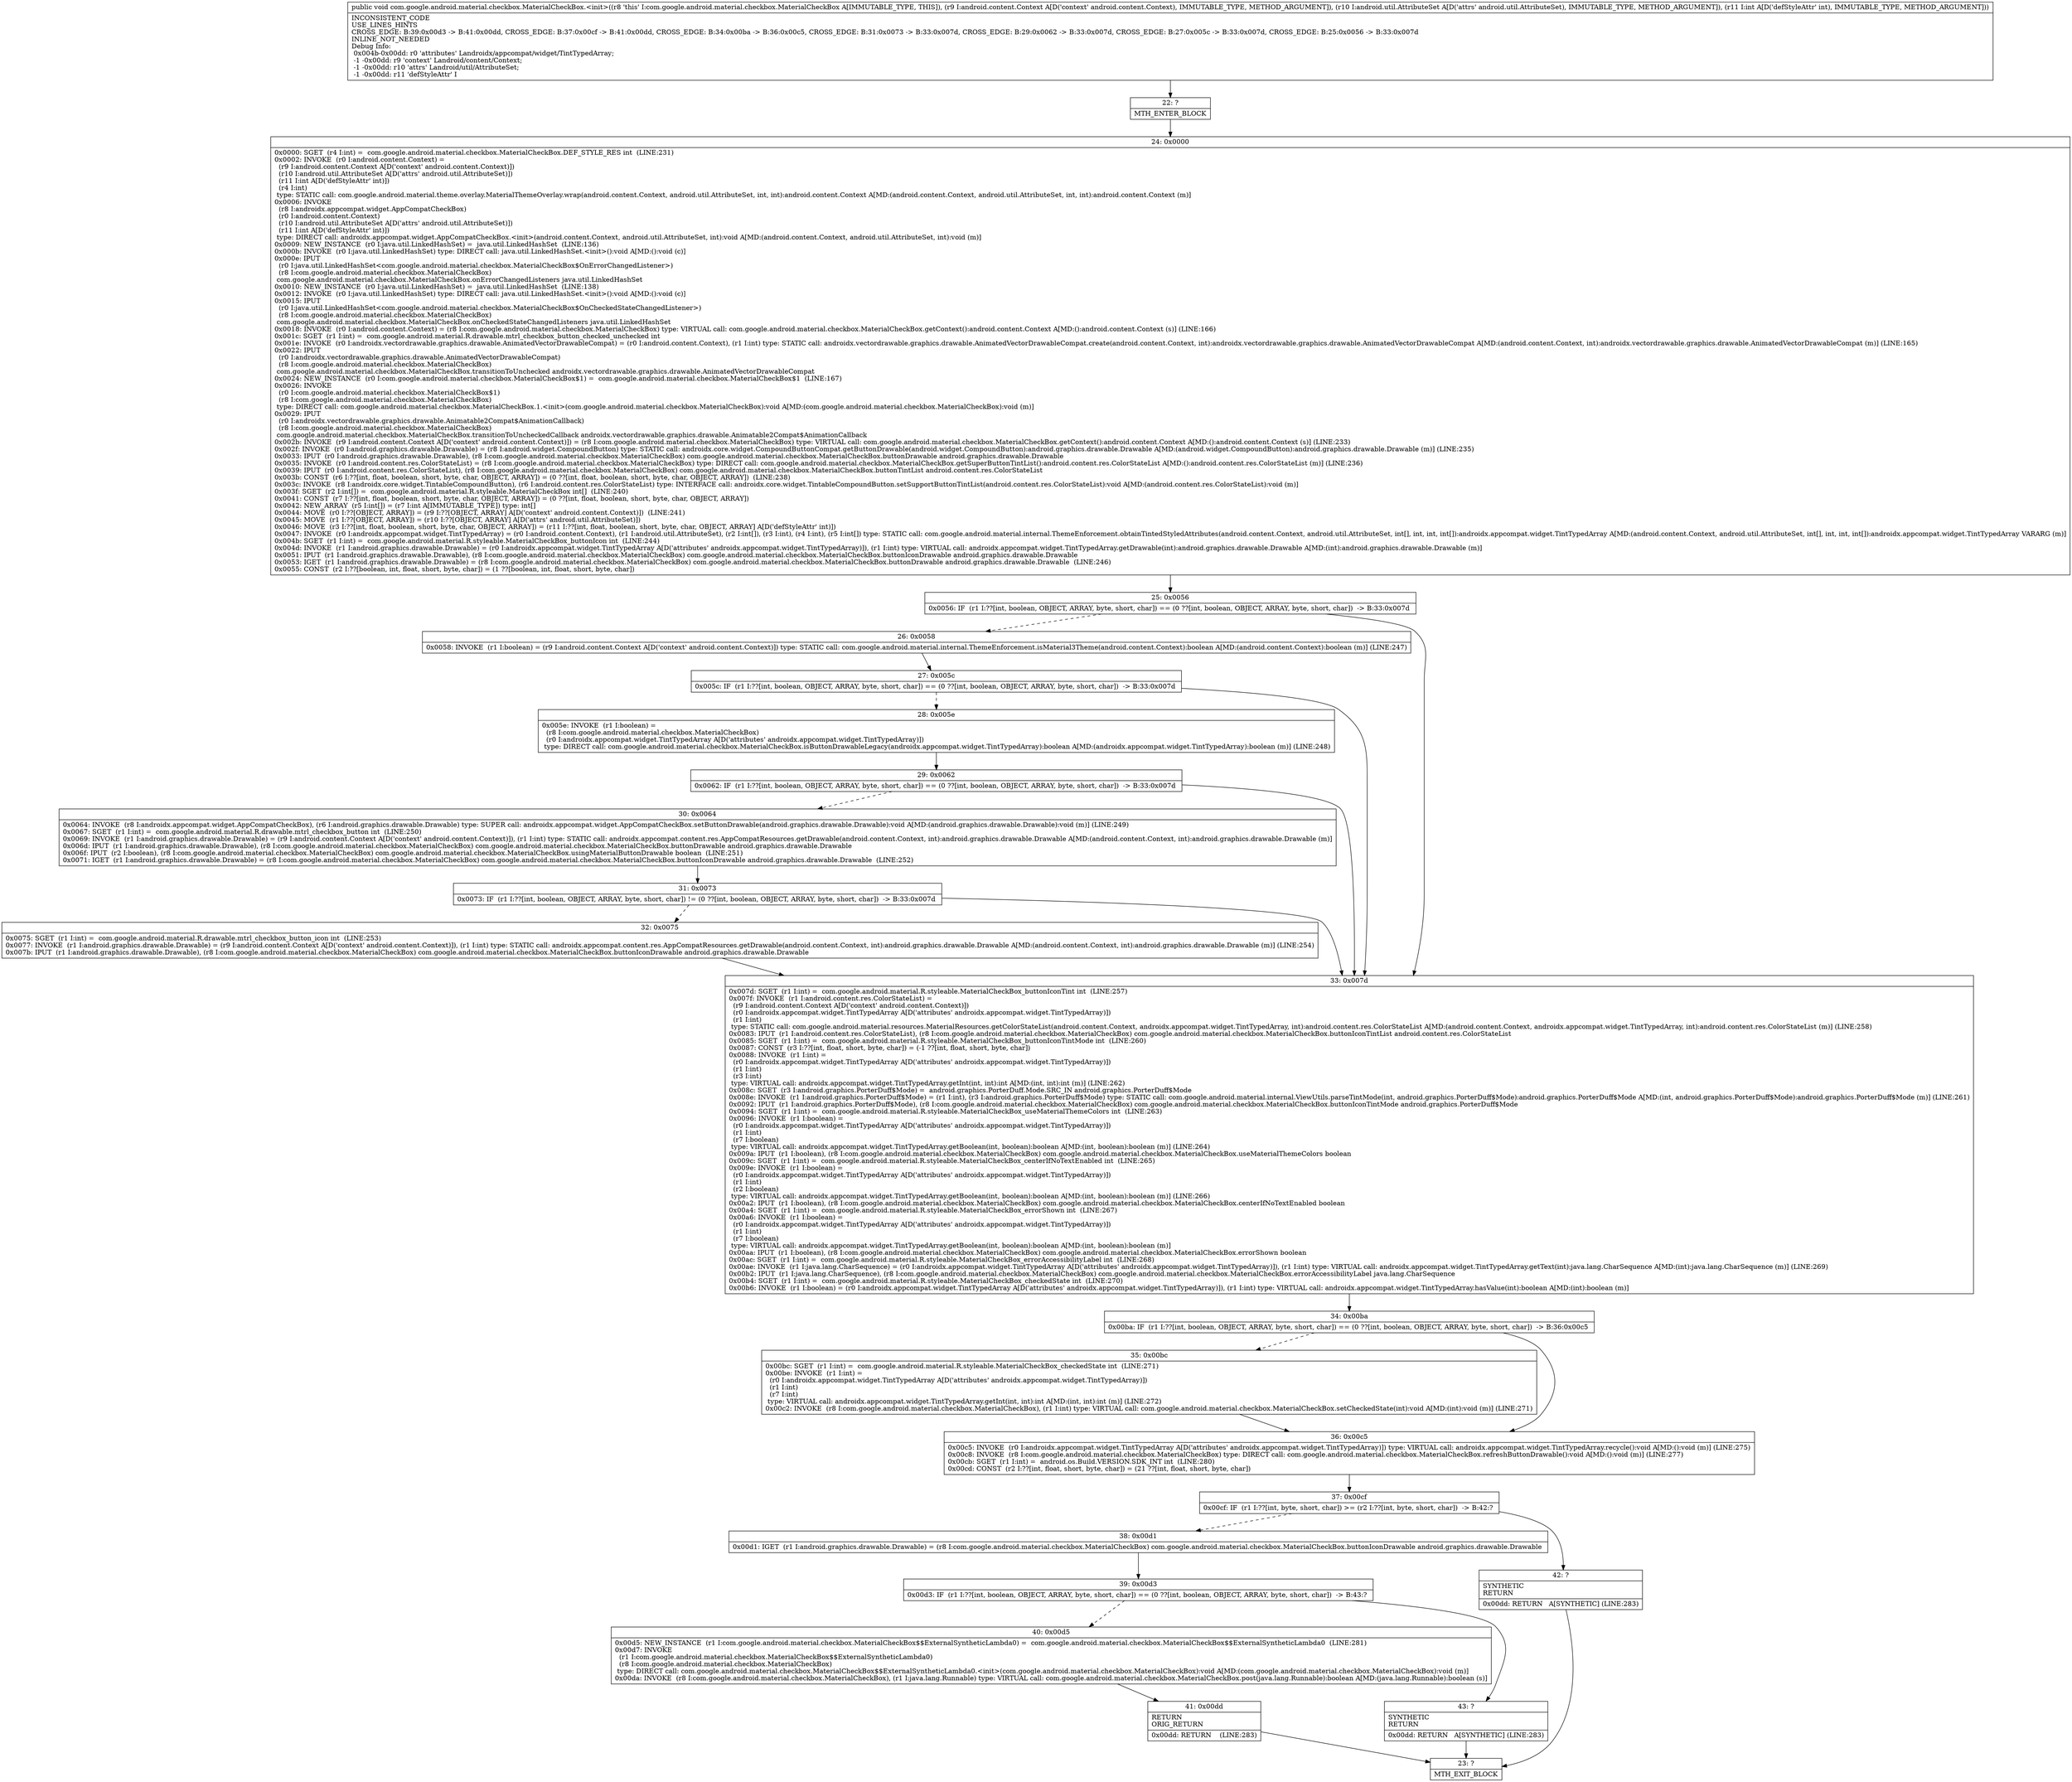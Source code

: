 digraph "CFG forcom.google.android.material.checkbox.MaterialCheckBox.\<init\>(Landroid\/content\/Context;Landroid\/util\/AttributeSet;I)V" {
Node_22 [shape=record,label="{22\:\ ?|MTH_ENTER_BLOCK\l}"];
Node_24 [shape=record,label="{24\:\ 0x0000|0x0000: SGET  (r4 I:int) =  com.google.android.material.checkbox.MaterialCheckBox.DEF_STYLE_RES int  (LINE:231)\l0x0002: INVOKE  (r0 I:android.content.Context) = \l  (r9 I:android.content.Context A[D('context' android.content.Context)])\l  (r10 I:android.util.AttributeSet A[D('attrs' android.util.AttributeSet)])\l  (r11 I:int A[D('defStyleAttr' int)])\l  (r4 I:int)\l type: STATIC call: com.google.android.material.theme.overlay.MaterialThemeOverlay.wrap(android.content.Context, android.util.AttributeSet, int, int):android.content.Context A[MD:(android.content.Context, android.util.AttributeSet, int, int):android.content.Context (m)]\l0x0006: INVOKE  \l  (r8 I:androidx.appcompat.widget.AppCompatCheckBox)\l  (r0 I:android.content.Context)\l  (r10 I:android.util.AttributeSet A[D('attrs' android.util.AttributeSet)])\l  (r11 I:int A[D('defStyleAttr' int)])\l type: DIRECT call: androidx.appcompat.widget.AppCompatCheckBox.\<init\>(android.content.Context, android.util.AttributeSet, int):void A[MD:(android.content.Context, android.util.AttributeSet, int):void (m)]\l0x0009: NEW_INSTANCE  (r0 I:java.util.LinkedHashSet) =  java.util.LinkedHashSet  (LINE:136)\l0x000b: INVOKE  (r0 I:java.util.LinkedHashSet) type: DIRECT call: java.util.LinkedHashSet.\<init\>():void A[MD:():void (c)]\l0x000e: IPUT  \l  (r0 I:java.util.LinkedHashSet\<com.google.android.material.checkbox.MaterialCheckBox$OnErrorChangedListener\>)\l  (r8 I:com.google.android.material.checkbox.MaterialCheckBox)\l com.google.android.material.checkbox.MaterialCheckBox.onErrorChangedListeners java.util.LinkedHashSet \l0x0010: NEW_INSTANCE  (r0 I:java.util.LinkedHashSet) =  java.util.LinkedHashSet  (LINE:138)\l0x0012: INVOKE  (r0 I:java.util.LinkedHashSet) type: DIRECT call: java.util.LinkedHashSet.\<init\>():void A[MD:():void (c)]\l0x0015: IPUT  \l  (r0 I:java.util.LinkedHashSet\<com.google.android.material.checkbox.MaterialCheckBox$OnCheckedStateChangedListener\>)\l  (r8 I:com.google.android.material.checkbox.MaterialCheckBox)\l com.google.android.material.checkbox.MaterialCheckBox.onCheckedStateChangedListeners java.util.LinkedHashSet \l0x0018: INVOKE  (r0 I:android.content.Context) = (r8 I:com.google.android.material.checkbox.MaterialCheckBox) type: VIRTUAL call: com.google.android.material.checkbox.MaterialCheckBox.getContext():android.content.Context A[MD:():android.content.Context (s)] (LINE:166)\l0x001c: SGET  (r1 I:int) =  com.google.android.material.R.drawable.mtrl_checkbox_button_checked_unchecked int \l0x001e: INVOKE  (r0 I:androidx.vectordrawable.graphics.drawable.AnimatedVectorDrawableCompat) = (r0 I:android.content.Context), (r1 I:int) type: STATIC call: androidx.vectordrawable.graphics.drawable.AnimatedVectorDrawableCompat.create(android.content.Context, int):androidx.vectordrawable.graphics.drawable.AnimatedVectorDrawableCompat A[MD:(android.content.Context, int):androidx.vectordrawable.graphics.drawable.AnimatedVectorDrawableCompat (m)] (LINE:165)\l0x0022: IPUT  \l  (r0 I:androidx.vectordrawable.graphics.drawable.AnimatedVectorDrawableCompat)\l  (r8 I:com.google.android.material.checkbox.MaterialCheckBox)\l com.google.android.material.checkbox.MaterialCheckBox.transitionToUnchecked androidx.vectordrawable.graphics.drawable.AnimatedVectorDrawableCompat \l0x0024: NEW_INSTANCE  (r0 I:com.google.android.material.checkbox.MaterialCheckBox$1) =  com.google.android.material.checkbox.MaterialCheckBox$1  (LINE:167)\l0x0026: INVOKE  \l  (r0 I:com.google.android.material.checkbox.MaterialCheckBox$1)\l  (r8 I:com.google.android.material.checkbox.MaterialCheckBox)\l type: DIRECT call: com.google.android.material.checkbox.MaterialCheckBox.1.\<init\>(com.google.android.material.checkbox.MaterialCheckBox):void A[MD:(com.google.android.material.checkbox.MaterialCheckBox):void (m)]\l0x0029: IPUT  \l  (r0 I:androidx.vectordrawable.graphics.drawable.Animatable2Compat$AnimationCallback)\l  (r8 I:com.google.android.material.checkbox.MaterialCheckBox)\l com.google.android.material.checkbox.MaterialCheckBox.transitionToUncheckedCallback androidx.vectordrawable.graphics.drawable.Animatable2Compat$AnimationCallback \l0x002b: INVOKE  (r9 I:android.content.Context A[D('context' android.content.Context)]) = (r8 I:com.google.android.material.checkbox.MaterialCheckBox) type: VIRTUAL call: com.google.android.material.checkbox.MaterialCheckBox.getContext():android.content.Context A[MD:():android.content.Context (s)] (LINE:233)\l0x002f: INVOKE  (r0 I:android.graphics.drawable.Drawable) = (r8 I:android.widget.CompoundButton) type: STATIC call: androidx.core.widget.CompoundButtonCompat.getButtonDrawable(android.widget.CompoundButton):android.graphics.drawable.Drawable A[MD:(android.widget.CompoundButton):android.graphics.drawable.Drawable (m)] (LINE:235)\l0x0033: IPUT  (r0 I:android.graphics.drawable.Drawable), (r8 I:com.google.android.material.checkbox.MaterialCheckBox) com.google.android.material.checkbox.MaterialCheckBox.buttonDrawable android.graphics.drawable.Drawable \l0x0035: INVOKE  (r0 I:android.content.res.ColorStateList) = (r8 I:com.google.android.material.checkbox.MaterialCheckBox) type: DIRECT call: com.google.android.material.checkbox.MaterialCheckBox.getSuperButtonTintList():android.content.res.ColorStateList A[MD:():android.content.res.ColorStateList (m)] (LINE:236)\l0x0039: IPUT  (r0 I:android.content.res.ColorStateList), (r8 I:com.google.android.material.checkbox.MaterialCheckBox) com.google.android.material.checkbox.MaterialCheckBox.buttonTintList android.content.res.ColorStateList \l0x003b: CONST  (r6 I:??[int, float, boolean, short, byte, char, OBJECT, ARRAY]) = (0 ??[int, float, boolean, short, byte, char, OBJECT, ARRAY])  (LINE:238)\l0x003c: INVOKE  (r8 I:androidx.core.widget.TintableCompoundButton), (r6 I:android.content.res.ColorStateList) type: INTERFACE call: androidx.core.widget.TintableCompoundButton.setSupportButtonTintList(android.content.res.ColorStateList):void A[MD:(android.content.res.ColorStateList):void (m)]\l0x003f: SGET  (r2 I:int[]) =  com.google.android.material.R.styleable.MaterialCheckBox int[]  (LINE:240)\l0x0041: CONST  (r7 I:??[int, float, boolean, short, byte, char, OBJECT, ARRAY]) = (0 ??[int, float, boolean, short, byte, char, OBJECT, ARRAY]) \l0x0042: NEW_ARRAY  (r5 I:int[]) = (r7 I:int A[IMMUTABLE_TYPE]) type: int[] \l0x0044: MOVE  (r0 I:??[OBJECT, ARRAY]) = (r9 I:??[OBJECT, ARRAY] A[D('context' android.content.Context)])  (LINE:241)\l0x0045: MOVE  (r1 I:??[OBJECT, ARRAY]) = (r10 I:??[OBJECT, ARRAY] A[D('attrs' android.util.AttributeSet)]) \l0x0046: MOVE  (r3 I:??[int, float, boolean, short, byte, char, OBJECT, ARRAY]) = (r11 I:??[int, float, boolean, short, byte, char, OBJECT, ARRAY] A[D('defStyleAttr' int)]) \l0x0047: INVOKE  (r0 I:androidx.appcompat.widget.TintTypedArray) = (r0 I:android.content.Context), (r1 I:android.util.AttributeSet), (r2 I:int[]), (r3 I:int), (r4 I:int), (r5 I:int[]) type: STATIC call: com.google.android.material.internal.ThemeEnforcement.obtainTintedStyledAttributes(android.content.Context, android.util.AttributeSet, int[], int, int, int[]):androidx.appcompat.widget.TintTypedArray A[MD:(android.content.Context, android.util.AttributeSet, int[], int, int, int[]):androidx.appcompat.widget.TintTypedArray VARARG (m)]\l0x004b: SGET  (r1 I:int) =  com.google.android.material.R.styleable.MaterialCheckBox_buttonIcon int  (LINE:244)\l0x004d: INVOKE  (r1 I:android.graphics.drawable.Drawable) = (r0 I:androidx.appcompat.widget.TintTypedArray A[D('attributes' androidx.appcompat.widget.TintTypedArray)]), (r1 I:int) type: VIRTUAL call: androidx.appcompat.widget.TintTypedArray.getDrawable(int):android.graphics.drawable.Drawable A[MD:(int):android.graphics.drawable.Drawable (m)]\l0x0051: IPUT  (r1 I:android.graphics.drawable.Drawable), (r8 I:com.google.android.material.checkbox.MaterialCheckBox) com.google.android.material.checkbox.MaterialCheckBox.buttonIconDrawable android.graphics.drawable.Drawable \l0x0053: IGET  (r1 I:android.graphics.drawable.Drawable) = (r8 I:com.google.android.material.checkbox.MaterialCheckBox) com.google.android.material.checkbox.MaterialCheckBox.buttonDrawable android.graphics.drawable.Drawable  (LINE:246)\l0x0055: CONST  (r2 I:??[boolean, int, float, short, byte, char]) = (1 ??[boolean, int, float, short, byte, char]) \l}"];
Node_25 [shape=record,label="{25\:\ 0x0056|0x0056: IF  (r1 I:??[int, boolean, OBJECT, ARRAY, byte, short, char]) == (0 ??[int, boolean, OBJECT, ARRAY, byte, short, char])  \-\> B:33:0x007d \l}"];
Node_26 [shape=record,label="{26\:\ 0x0058|0x0058: INVOKE  (r1 I:boolean) = (r9 I:android.content.Context A[D('context' android.content.Context)]) type: STATIC call: com.google.android.material.internal.ThemeEnforcement.isMaterial3Theme(android.content.Context):boolean A[MD:(android.content.Context):boolean (m)] (LINE:247)\l}"];
Node_27 [shape=record,label="{27\:\ 0x005c|0x005c: IF  (r1 I:??[int, boolean, OBJECT, ARRAY, byte, short, char]) == (0 ??[int, boolean, OBJECT, ARRAY, byte, short, char])  \-\> B:33:0x007d \l}"];
Node_28 [shape=record,label="{28\:\ 0x005e|0x005e: INVOKE  (r1 I:boolean) = \l  (r8 I:com.google.android.material.checkbox.MaterialCheckBox)\l  (r0 I:androidx.appcompat.widget.TintTypedArray A[D('attributes' androidx.appcompat.widget.TintTypedArray)])\l type: DIRECT call: com.google.android.material.checkbox.MaterialCheckBox.isButtonDrawableLegacy(androidx.appcompat.widget.TintTypedArray):boolean A[MD:(androidx.appcompat.widget.TintTypedArray):boolean (m)] (LINE:248)\l}"];
Node_29 [shape=record,label="{29\:\ 0x0062|0x0062: IF  (r1 I:??[int, boolean, OBJECT, ARRAY, byte, short, char]) == (0 ??[int, boolean, OBJECT, ARRAY, byte, short, char])  \-\> B:33:0x007d \l}"];
Node_30 [shape=record,label="{30\:\ 0x0064|0x0064: INVOKE  (r8 I:androidx.appcompat.widget.AppCompatCheckBox), (r6 I:android.graphics.drawable.Drawable) type: SUPER call: androidx.appcompat.widget.AppCompatCheckBox.setButtonDrawable(android.graphics.drawable.Drawable):void A[MD:(android.graphics.drawable.Drawable):void (m)] (LINE:249)\l0x0067: SGET  (r1 I:int) =  com.google.android.material.R.drawable.mtrl_checkbox_button int  (LINE:250)\l0x0069: INVOKE  (r1 I:android.graphics.drawable.Drawable) = (r9 I:android.content.Context A[D('context' android.content.Context)]), (r1 I:int) type: STATIC call: androidx.appcompat.content.res.AppCompatResources.getDrawable(android.content.Context, int):android.graphics.drawable.Drawable A[MD:(android.content.Context, int):android.graphics.drawable.Drawable (m)]\l0x006d: IPUT  (r1 I:android.graphics.drawable.Drawable), (r8 I:com.google.android.material.checkbox.MaterialCheckBox) com.google.android.material.checkbox.MaterialCheckBox.buttonDrawable android.graphics.drawable.Drawable \l0x006f: IPUT  (r2 I:boolean), (r8 I:com.google.android.material.checkbox.MaterialCheckBox) com.google.android.material.checkbox.MaterialCheckBox.usingMaterialButtonDrawable boolean  (LINE:251)\l0x0071: IGET  (r1 I:android.graphics.drawable.Drawable) = (r8 I:com.google.android.material.checkbox.MaterialCheckBox) com.google.android.material.checkbox.MaterialCheckBox.buttonIconDrawable android.graphics.drawable.Drawable  (LINE:252)\l}"];
Node_31 [shape=record,label="{31\:\ 0x0073|0x0073: IF  (r1 I:??[int, boolean, OBJECT, ARRAY, byte, short, char]) != (0 ??[int, boolean, OBJECT, ARRAY, byte, short, char])  \-\> B:33:0x007d \l}"];
Node_32 [shape=record,label="{32\:\ 0x0075|0x0075: SGET  (r1 I:int) =  com.google.android.material.R.drawable.mtrl_checkbox_button_icon int  (LINE:253)\l0x0077: INVOKE  (r1 I:android.graphics.drawable.Drawable) = (r9 I:android.content.Context A[D('context' android.content.Context)]), (r1 I:int) type: STATIC call: androidx.appcompat.content.res.AppCompatResources.getDrawable(android.content.Context, int):android.graphics.drawable.Drawable A[MD:(android.content.Context, int):android.graphics.drawable.Drawable (m)] (LINE:254)\l0x007b: IPUT  (r1 I:android.graphics.drawable.Drawable), (r8 I:com.google.android.material.checkbox.MaterialCheckBox) com.google.android.material.checkbox.MaterialCheckBox.buttonIconDrawable android.graphics.drawable.Drawable \l}"];
Node_33 [shape=record,label="{33\:\ 0x007d|0x007d: SGET  (r1 I:int) =  com.google.android.material.R.styleable.MaterialCheckBox_buttonIconTint int  (LINE:257)\l0x007f: INVOKE  (r1 I:android.content.res.ColorStateList) = \l  (r9 I:android.content.Context A[D('context' android.content.Context)])\l  (r0 I:androidx.appcompat.widget.TintTypedArray A[D('attributes' androidx.appcompat.widget.TintTypedArray)])\l  (r1 I:int)\l type: STATIC call: com.google.android.material.resources.MaterialResources.getColorStateList(android.content.Context, androidx.appcompat.widget.TintTypedArray, int):android.content.res.ColorStateList A[MD:(android.content.Context, androidx.appcompat.widget.TintTypedArray, int):android.content.res.ColorStateList (m)] (LINE:258)\l0x0083: IPUT  (r1 I:android.content.res.ColorStateList), (r8 I:com.google.android.material.checkbox.MaterialCheckBox) com.google.android.material.checkbox.MaterialCheckBox.buttonIconTintList android.content.res.ColorStateList \l0x0085: SGET  (r1 I:int) =  com.google.android.material.R.styleable.MaterialCheckBox_buttonIconTintMode int  (LINE:260)\l0x0087: CONST  (r3 I:??[int, float, short, byte, char]) = (\-1 ??[int, float, short, byte, char]) \l0x0088: INVOKE  (r1 I:int) = \l  (r0 I:androidx.appcompat.widget.TintTypedArray A[D('attributes' androidx.appcompat.widget.TintTypedArray)])\l  (r1 I:int)\l  (r3 I:int)\l type: VIRTUAL call: androidx.appcompat.widget.TintTypedArray.getInt(int, int):int A[MD:(int, int):int (m)] (LINE:262)\l0x008c: SGET  (r3 I:android.graphics.PorterDuff$Mode) =  android.graphics.PorterDuff.Mode.SRC_IN android.graphics.PorterDuff$Mode \l0x008e: INVOKE  (r1 I:android.graphics.PorterDuff$Mode) = (r1 I:int), (r3 I:android.graphics.PorterDuff$Mode) type: STATIC call: com.google.android.material.internal.ViewUtils.parseTintMode(int, android.graphics.PorterDuff$Mode):android.graphics.PorterDuff$Mode A[MD:(int, android.graphics.PorterDuff$Mode):android.graphics.PorterDuff$Mode (m)] (LINE:261)\l0x0092: IPUT  (r1 I:android.graphics.PorterDuff$Mode), (r8 I:com.google.android.material.checkbox.MaterialCheckBox) com.google.android.material.checkbox.MaterialCheckBox.buttonIconTintMode android.graphics.PorterDuff$Mode \l0x0094: SGET  (r1 I:int) =  com.google.android.material.R.styleable.MaterialCheckBox_useMaterialThemeColors int  (LINE:263)\l0x0096: INVOKE  (r1 I:boolean) = \l  (r0 I:androidx.appcompat.widget.TintTypedArray A[D('attributes' androidx.appcompat.widget.TintTypedArray)])\l  (r1 I:int)\l  (r7 I:boolean)\l type: VIRTUAL call: androidx.appcompat.widget.TintTypedArray.getBoolean(int, boolean):boolean A[MD:(int, boolean):boolean (m)] (LINE:264)\l0x009a: IPUT  (r1 I:boolean), (r8 I:com.google.android.material.checkbox.MaterialCheckBox) com.google.android.material.checkbox.MaterialCheckBox.useMaterialThemeColors boolean \l0x009c: SGET  (r1 I:int) =  com.google.android.material.R.styleable.MaterialCheckBox_centerIfNoTextEnabled int  (LINE:265)\l0x009e: INVOKE  (r1 I:boolean) = \l  (r0 I:androidx.appcompat.widget.TintTypedArray A[D('attributes' androidx.appcompat.widget.TintTypedArray)])\l  (r1 I:int)\l  (r2 I:boolean)\l type: VIRTUAL call: androidx.appcompat.widget.TintTypedArray.getBoolean(int, boolean):boolean A[MD:(int, boolean):boolean (m)] (LINE:266)\l0x00a2: IPUT  (r1 I:boolean), (r8 I:com.google.android.material.checkbox.MaterialCheckBox) com.google.android.material.checkbox.MaterialCheckBox.centerIfNoTextEnabled boolean \l0x00a4: SGET  (r1 I:int) =  com.google.android.material.R.styleable.MaterialCheckBox_errorShown int  (LINE:267)\l0x00a6: INVOKE  (r1 I:boolean) = \l  (r0 I:androidx.appcompat.widget.TintTypedArray A[D('attributes' androidx.appcompat.widget.TintTypedArray)])\l  (r1 I:int)\l  (r7 I:boolean)\l type: VIRTUAL call: androidx.appcompat.widget.TintTypedArray.getBoolean(int, boolean):boolean A[MD:(int, boolean):boolean (m)]\l0x00aa: IPUT  (r1 I:boolean), (r8 I:com.google.android.material.checkbox.MaterialCheckBox) com.google.android.material.checkbox.MaterialCheckBox.errorShown boolean \l0x00ac: SGET  (r1 I:int) =  com.google.android.material.R.styleable.MaterialCheckBox_errorAccessibilityLabel int  (LINE:268)\l0x00ae: INVOKE  (r1 I:java.lang.CharSequence) = (r0 I:androidx.appcompat.widget.TintTypedArray A[D('attributes' androidx.appcompat.widget.TintTypedArray)]), (r1 I:int) type: VIRTUAL call: androidx.appcompat.widget.TintTypedArray.getText(int):java.lang.CharSequence A[MD:(int):java.lang.CharSequence (m)] (LINE:269)\l0x00b2: IPUT  (r1 I:java.lang.CharSequence), (r8 I:com.google.android.material.checkbox.MaterialCheckBox) com.google.android.material.checkbox.MaterialCheckBox.errorAccessibilityLabel java.lang.CharSequence \l0x00b4: SGET  (r1 I:int) =  com.google.android.material.R.styleable.MaterialCheckBox_checkedState int  (LINE:270)\l0x00b6: INVOKE  (r1 I:boolean) = (r0 I:androidx.appcompat.widget.TintTypedArray A[D('attributes' androidx.appcompat.widget.TintTypedArray)]), (r1 I:int) type: VIRTUAL call: androidx.appcompat.widget.TintTypedArray.hasValue(int):boolean A[MD:(int):boolean (m)]\l}"];
Node_34 [shape=record,label="{34\:\ 0x00ba|0x00ba: IF  (r1 I:??[int, boolean, OBJECT, ARRAY, byte, short, char]) == (0 ??[int, boolean, OBJECT, ARRAY, byte, short, char])  \-\> B:36:0x00c5 \l}"];
Node_35 [shape=record,label="{35\:\ 0x00bc|0x00bc: SGET  (r1 I:int) =  com.google.android.material.R.styleable.MaterialCheckBox_checkedState int  (LINE:271)\l0x00be: INVOKE  (r1 I:int) = \l  (r0 I:androidx.appcompat.widget.TintTypedArray A[D('attributes' androidx.appcompat.widget.TintTypedArray)])\l  (r1 I:int)\l  (r7 I:int)\l type: VIRTUAL call: androidx.appcompat.widget.TintTypedArray.getInt(int, int):int A[MD:(int, int):int (m)] (LINE:272)\l0x00c2: INVOKE  (r8 I:com.google.android.material.checkbox.MaterialCheckBox), (r1 I:int) type: VIRTUAL call: com.google.android.material.checkbox.MaterialCheckBox.setCheckedState(int):void A[MD:(int):void (m)] (LINE:271)\l}"];
Node_36 [shape=record,label="{36\:\ 0x00c5|0x00c5: INVOKE  (r0 I:androidx.appcompat.widget.TintTypedArray A[D('attributes' androidx.appcompat.widget.TintTypedArray)]) type: VIRTUAL call: androidx.appcompat.widget.TintTypedArray.recycle():void A[MD:():void (m)] (LINE:275)\l0x00c8: INVOKE  (r8 I:com.google.android.material.checkbox.MaterialCheckBox) type: DIRECT call: com.google.android.material.checkbox.MaterialCheckBox.refreshButtonDrawable():void A[MD:():void (m)] (LINE:277)\l0x00cb: SGET  (r1 I:int) =  android.os.Build.VERSION.SDK_INT int  (LINE:280)\l0x00cd: CONST  (r2 I:??[int, float, short, byte, char]) = (21 ??[int, float, short, byte, char]) \l}"];
Node_37 [shape=record,label="{37\:\ 0x00cf|0x00cf: IF  (r1 I:??[int, byte, short, char]) \>= (r2 I:??[int, byte, short, char])  \-\> B:42:? \l}"];
Node_38 [shape=record,label="{38\:\ 0x00d1|0x00d1: IGET  (r1 I:android.graphics.drawable.Drawable) = (r8 I:com.google.android.material.checkbox.MaterialCheckBox) com.google.android.material.checkbox.MaterialCheckBox.buttonIconDrawable android.graphics.drawable.Drawable \l}"];
Node_39 [shape=record,label="{39\:\ 0x00d3|0x00d3: IF  (r1 I:??[int, boolean, OBJECT, ARRAY, byte, short, char]) == (0 ??[int, boolean, OBJECT, ARRAY, byte, short, char])  \-\> B:43:? \l}"];
Node_40 [shape=record,label="{40\:\ 0x00d5|0x00d5: NEW_INSTANCE  (r1 I:com.google.android.material.checkbox.MaterialCheckBox$$ExternalSyntheticLambda0) =  com.google.android.material.checkbox.MaterialCheckBox$$ExternalSyntheticLambda0  (LINE:281)\l0x00d7: INVOKE  \l  (r1 I:com.google.android.material.checkbox.MaterialCheckBox$$ExternalSyntheticLambda0)\l  (r8 I:com.google.android.material.checkbox.MaterialCheckBox)\l type: DIRECT call: com.google.android.material.checkbox.MaterialCheckBox$$ExternalSyntheticLambda0.\<init\>(com.google.android.material.checkbox.MaterialCheckBox):void A[MD:(com.google.android.material.checkbox.MaterialCheckBox):void (m)]\l0x00da: INVOKE  (r8 I:com.google.android.material.checkbox.MaterialCheckBox), (r1 I:java.lang.Runnable) type: VIRTUAL call: com.google.android.material.checkbox.MaterialCheckBox.post(java.lang.Runnable):boolean A[MD:(java.lang.Runnable):boolean (s)]\l}"];
Node_41 [shape=record,label="{41\:\ 0x00dd|RETURN\lORIG_RETURN\l|0x00dd: RETURN    (LINE:283)\l}"];
Node_23 [shape=record,label="{23\:\ ?|MTH_EXIT_BLOCK\l}"];
Node_43 [shape=record,label="{43\:\ ?|SYNTHETIC\lRETURN\l|0x00dd: RETURN   A[SYNTHETIC] (LINE:283)\l}"];
Node_42 [shape=record,label="{42\:\ ?|SYNTHETIC\lRETURN\l|0x00dd: RETURN   A[SYNTHETIC] (LINE:283)\l}"];
MethodNode[shape=record,label="{public void com.google.android.material.checkbox.MaterialCheckBox.\<init\>((r8 'this' I:com.google.android.material.checkbox.MaterialCheckBox A[IMMUTABLE_TYPE, THIS]), (r9 I:android.content.Context A[D('context' android.content.Context), IMMUTABLE_TYPE, METHOD_ARGUMENT]), (r10 I:android.util.AttributeSet A[D('attrs' android.util.AttributeSet), IMMUTABLE_TYPE, METHOD_ARGUMENT]), (r11 I:int A[D('defStyleAttr' int), IMMUTABLE_TYPE, METHOD_ARGUMENT]))  | INCONSISTENT_CODE\lUSE_LINES_HINTS\lCROSS_EDGE: B:39:0x00d3 \-\> B:41:0x00dd, CROSS_EDGE: B:37:0x00cf \-\> B:41:0x00dd, CROSS_EDGE: B:34:0x00ba \-\> B:36:0x00c5, CROSS_EDGE: B:31:0x0073 \-\> B:33:0x007d, CROSS_EDGE: B:29:0x0062 \-\> B:33:0x007d, CROSS_EDGE: B:27:0x005c \-\> B:33:0x007d, CROSS_EDGE: B:25:0x0056 \-\> B:33:0x007d\lINLINE_NOT_NEEDED\lDebug Info:\l  0x004b\-0x00dd: r0 'attributes' Landroidx\/appcompat\/widget\/TintTypedArray;\l  \-1 \-0x00dd: r9 'context' Landroid\/content\/Context;\l  \-1 \-0x00dd: r10 'attrs' Landroid\/util\/AttributeSet;\l  \-1 \-0x00dd: r11 'defStyleAttr' I\l}"];
MethodNode -> Node_22;Node_22 -> Node_24;
Node_24 -> Node_25;
Node_25 -> Node_26[style=dashed];
Node_25 -> Node_33;
Node_26 -> Node_27;
Node_27 -> Node_28[style=dashed];
Node_27 -> Node_33;
Node_28 -> Node_29;
Node_29 -> Node_30[style=dashed];
Node_29 -> Node_33;
Node_30 -> Node_31;
Node_31 -> Node_32[style=dashed];
Node_31 -> Node_33;
Node_32 -> Node_33;
Node_33 -> Node_34;
Node_34 -> Node_35[style=dashed];
Node_34 -> Node_36;
Node_35 -> Node_36;
Node_36 -> Node_37;
Node_37 -> Node_38[style=dashed];
Node_37 -> Node_42;
Node_38 -> Node_39;
Node_39 -> Node_40[style=dashed];
Node_39 -> Node_43;
Node_40 -> Node_41;
Node_41 -> Node_23;
Node_43 -> Node_23;
Node_42 -> Node_23;
}

